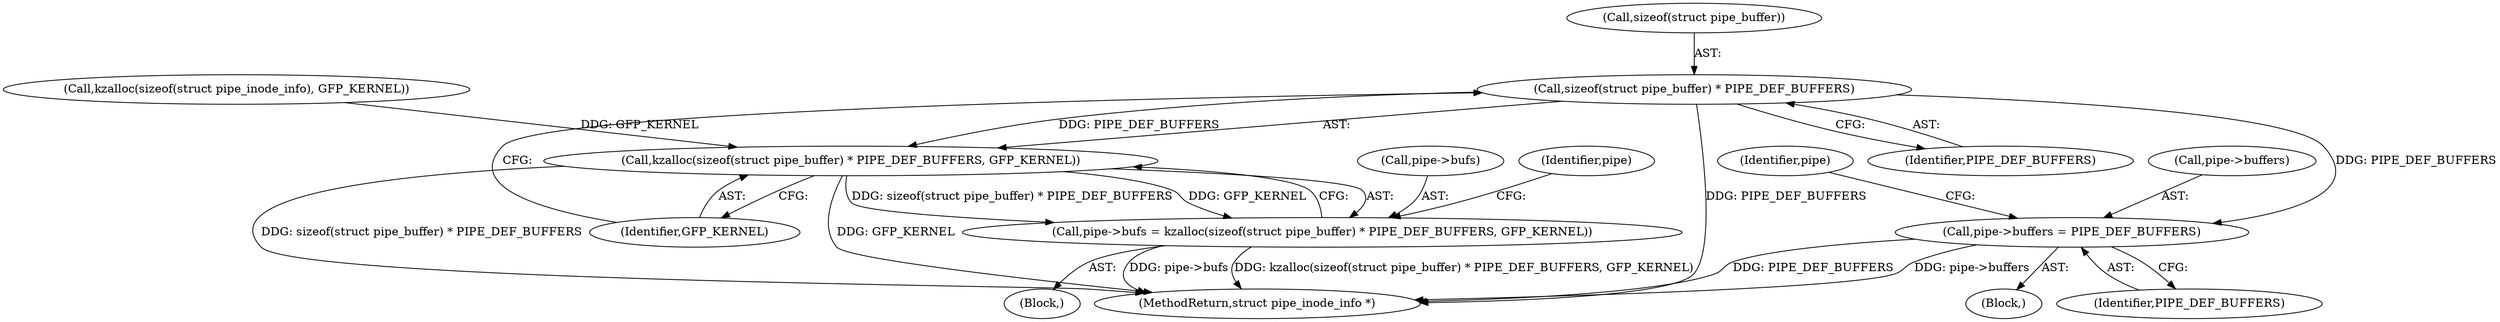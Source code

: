 digraph "0_linux_759c01142a5d0f364a462346168a56de28a80f52@API" {
"1000118" [label="(Call,sizeof(struct pipe_buffer) * PIPE_DEF_BUFFERS)"];
"1000117" [label="(Call,kzalloc(sizeof(struct pipe_buffer) * PIPE_DEF_BUFFERS, GFP_KERNEL))"];
"1000113" [label="(Call,pipe->bufs = kzalloc(sizeof(struct pipe_buffer) * PIPE_DEF_BUFFERS, GFP_KERNEL))"];
"1000142" [label="(Call,pipe->buffers = PIPE_DEF_BUFFERS)"];
"1000150" [label="(Identifier,pipe)"];
"1000112" [label="(Block,)"];
"1000142" [label="(Call,pipe->buffers = PIPE_DEF_BUFFERS)"];
"1000127" [label="(Block,)"];
"1000122" [label="(Identifier,GFP_KERNEL)"];
"1000119" [label="(Call,sizeof(struct pipe_buffer))"];
"1000117" [label="(Call,kzalloc(sizeof(struct pipe_buffer) * PIPE_DEF_BUFFERS, GFP_KERNEL))"];
"1000125" [label="(Identifier,pipe)"];
"1000143" [label="(Call,pipe->buffers)"];
"1000118" [label="(Call,sizeof(struct pipe_buffer) * PIPE_DEF_BUFFERS)"];
"1000113" [label="(Call,pipe->bufs = kzalloc(sizeof(struct pipe_buffer) * PIPE_DEF_BUFFERS, GFP_KERNEL))"];
"1000146" [label="(Identifier,PIPE_DEF_BUFFERS)"];
"1000106" [label="(Call,kzalloc(sizeof(struct pipe_inode_info), GFP_KERNEL))"];
"1000158" [label="(MethodReturn,struct pipe_inode_info *)"];
"1000121" [label="(Identifier,PIPE_DEF_BUFFERS)"];
"1000114" [label="(Call,pipe->bufs)"];
"1000118" -> "1000117"  [label="AST: "];
"1000118" -> "1000121"  [label="CFG: "];
"1000119" -> "1000118"  [label="AST: "];
"1000121" -> "1000118"  [label="AST: "];
"1000122" -> "1000118"  [label="CFG: "];
"1000118" -> "1000158"  [label="DDG: PIPE_DEF_BUFFERS"];
"1000118" -> "1000117"  [label="DDG: PIPE_DEF_BUFFERS"];
"1000118" -> "1000142"  [label="DDG: PIPE_DEF_BUFFERS"];
"1000117" -> "1000113"  [label="AST: "];
"1000117" -> "1000122"  [label="CFG: "];
"1000122" -> "1000117"  [label="AST: "];
"1000113" -> "1000117"  [label="CFG: "];
"1000117" -> "1000158"  [label="DDG: sizeof(struct pipe_buffer) * PIPE_DEF_BUFFERS"];
"1000117" -> "1000158"  [label="DDG: GFP_KERNEL"];
"1000117" -> "1000113"  [label="DDG: sizeof(struct pipe_buffer) * PIPE_DEF_BUFFERS"];
"1000117" -> "1000113"  [label="DDG: GFP_KERNEL"];
"1000106" -> "1000117"  [label="DDG: GFP_KERNEL"];
"1000113" -> "1000112"  [label="AST: "];
"1000114" -> "1000113"  [label="AST: "];
"1000125" -> "1000113"  [label="CFG: "];
"1000113" -> "1000158"  [label="DDG: kzalloc(sizeof(struct pipe_buffer) * PIPE_DEF_BUFFERS, GFP_KERNEL)"];
"1000113" -> "1000158"  [label="DDG: pipe->bufs"];
"1000142" -> "1000127"  [label="AST: "];
"1000142" -> "1000146"  [label="CFG: "];
"1000143" -> "1000142"  [label="AST: "];
"1000146" -> "1000142"  [label="AST: "];
"1000150" -> "1000142"  [label="CFG: "];
"1000142" -> "1000158"  [label="DDG: PIPE_DEF_BUFFERS"];
"1000142" -> "1000158"  [label="DDG: pipe->buffers"];
}
